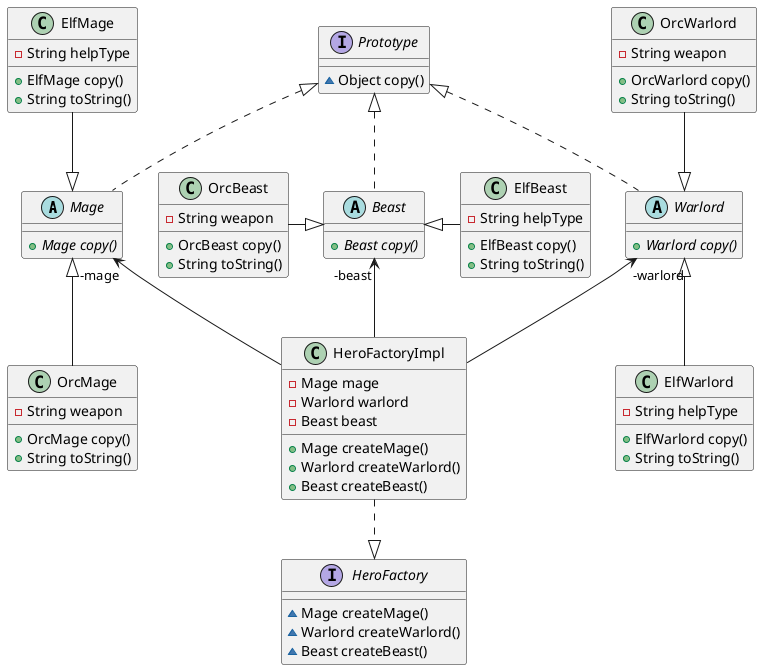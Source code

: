 @startuml
abstract class Mage {
+ {abstract}Mage copy()
}
class ElfMage {
- String helpType
+ ElfMage copy()
+ String toString()
}
class ElfBeast {
- String helpType
+ ElfBeast copy()
+ String toString()
}
class ElfWarlord {
- String helpType
+ ElfWarlord copy()
+ String toString()
}
interface HeroFactory {
~ Mage createMage()
~ Warlord createWarlord()
~ Beast createBeast()
}
interface Prototype {
~ Object copy()
}
class OrcBeast {
- String weapon
+ OrcBeast copy()
+ String toString()
}
class OrcWarlord {
- String weapon
+ OrcWarlord copy()
+ String toString()
}
class HeroFactoryImpl {
- Mage mage
- Warlord warlord
- Beast beast
+ Mage createMage()
+ Warlord createWarlord()
+ Beast createBeast()
}
class OrcMage {
- String weapon
+ OrcMage copy()
+ String toString()
}
abstract class Beast {
+ {abstract}Beast copy()
}
abstract class Warlord {
+ {abstract}Warlord copy()
}

HeroFactoryImpl -up->  "-beast" Beast
HeroFactoryImpl -up->  "-warlord" Warlord
HeroFactoryImpl -up->  "-mage" Mage
Beast .up.|> Prototype
ElfBeast -left-|> Beast
ElfMage --|> Mage
ElfWarlord -up-|> Warlord
HeroFactoryImpl ..|> HeroFactory
Mage .up.|> Prototype
OrcBeast -right-|> Beast
OrcMage -up-|> Mage
OrcWarlord --|> Warlord
Warlord .up.|> Prototype
@enduml